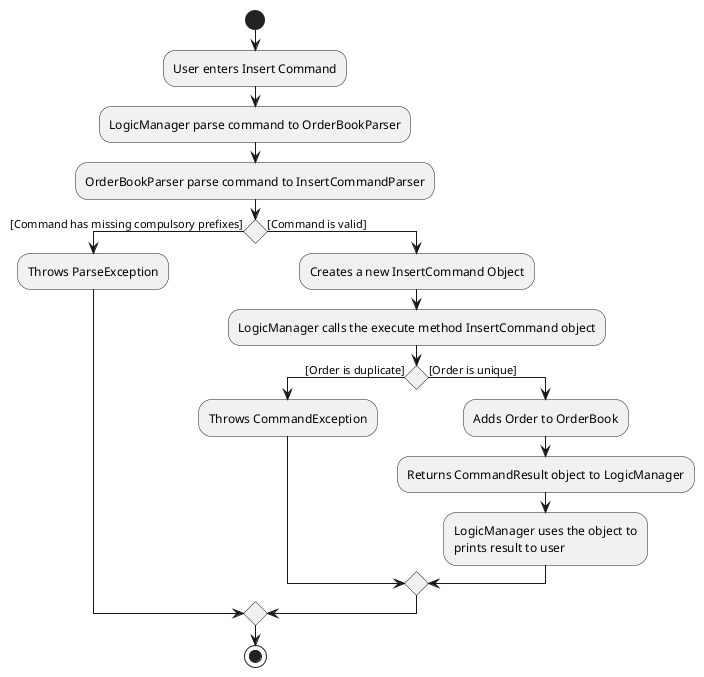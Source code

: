 @startuml
start
:User enters Insert Command;
:LogicManager parse command to OrderBookParser;
:OrderBookParser parse command to InsertCommandParser;

If () then ([Command has missing compulsory prefixes])
    :Throws ParseException;

    else ([Command is valid])
        :Creates a new InsertCommand Object;
        :LogicManager calls the execute method InsertCommand object;

    If () then ([Order is duplicate])
    :Throws CommandException;

    else ([Order is unique])
        :Adds Order to OrderBook;
        :Returns CommandResult object to LogicManager;
        :LogicManager uses the object to
        prints result to user;
        endif
        endif
stop
@enduml
